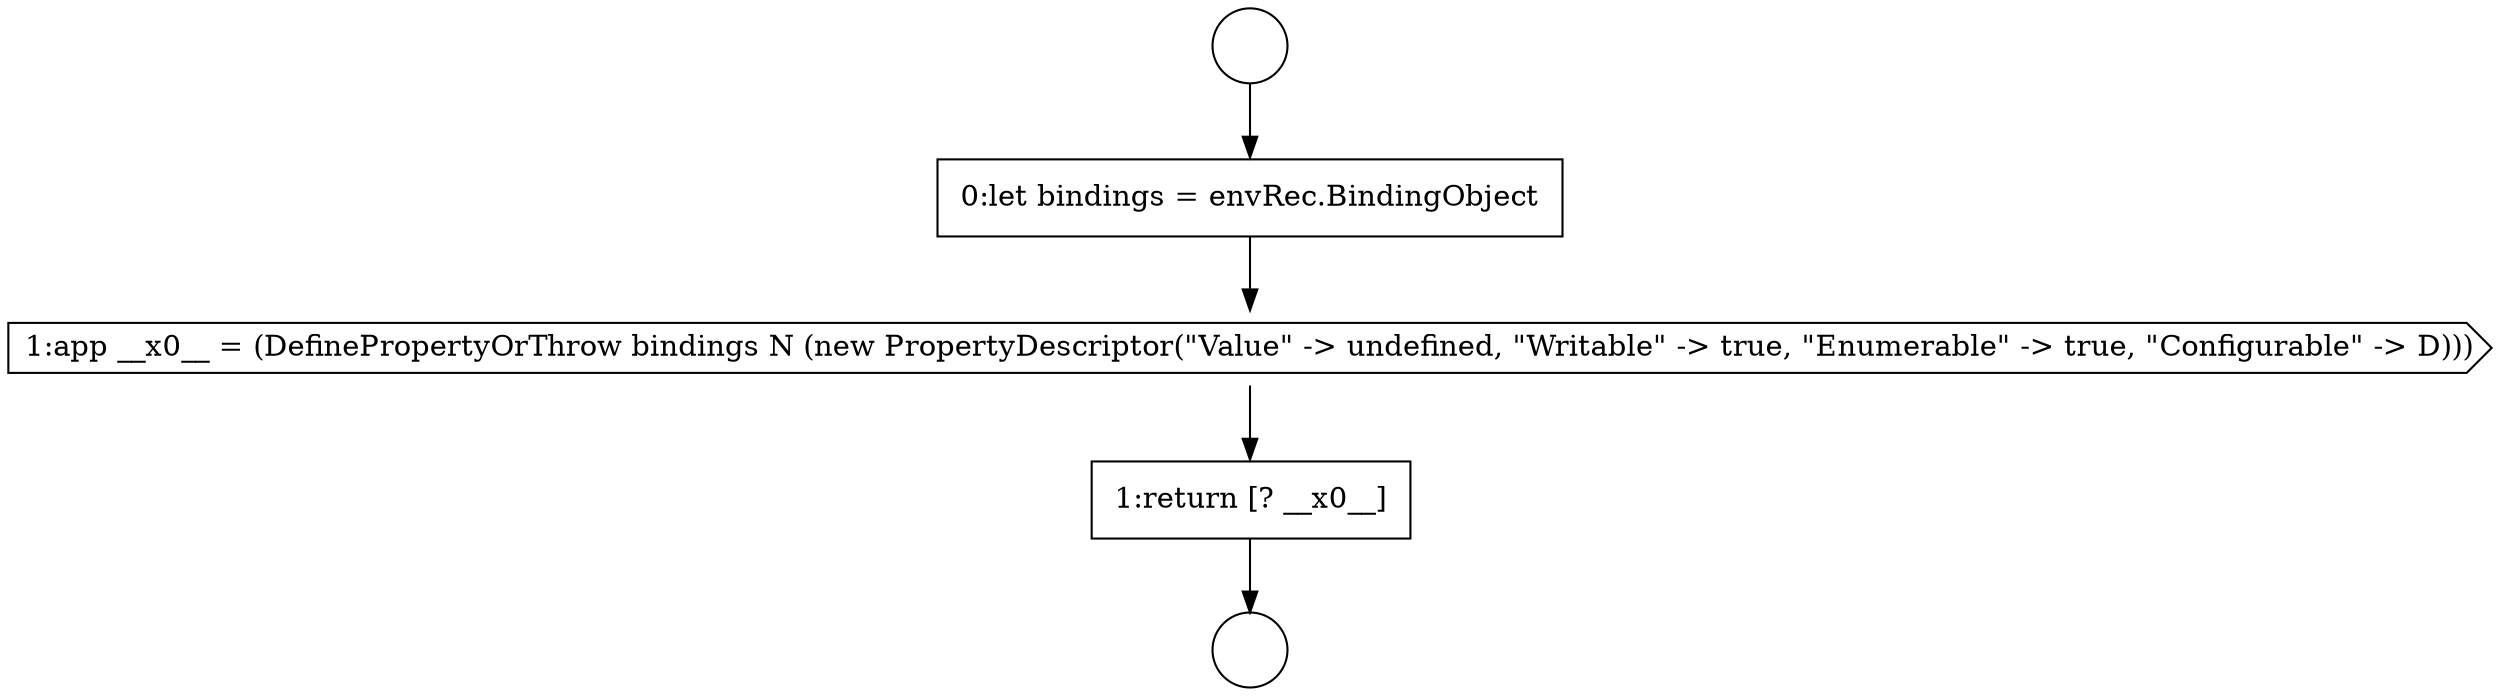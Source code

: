 digraph {
  node1581 [shape=cds, label=<<font color="black">1:app __x0__ = (DefinePropertyOrThrow bindings N (new PropertyDescriptor(&quot;Value&quot; -&gt; undefined, &quot;Writable&quot; -&gt; true, &quot;Enumerable&quot; -&gt; true, &quot;Configurable&quot; -&gt; D)))</font>> color="black" fillcolor="white" style=filled]
  node1580 [shape=none, margin=0, label=<<font color="black">
    <table border="0" cellborder="1" cellspacing="0" cellpadding="10">
      <tr><td align="left">0:let bindings = envRec.BindingObject</td></tr>
    </table>
  </font>> color="black" fillcolor="white" style=filled]
  node1579 [shape=circle label=" " color="black" fillcolor="white" style=filled]
  node1578 [shape=circle label=" " color="black" fillcolor="white" style=filled]
  node1582 [shape=none, margin=0, label=<<font color="black">
    <table border="0" cellborder="1" cellspacing="0" cellpadding="10">
      <tr><td align="left">1:return [? __x0__]</td></tr>
    </table>
  </font>> color="black" fillcolor="white" style=filled]
  node1578 -> node1580 [ color="black"]
  node1580 -> node1581 [ color="black"]
  node1581 -> node1582 [ color="black"]
  node1582 -> node1579 [ color="black"]
}
